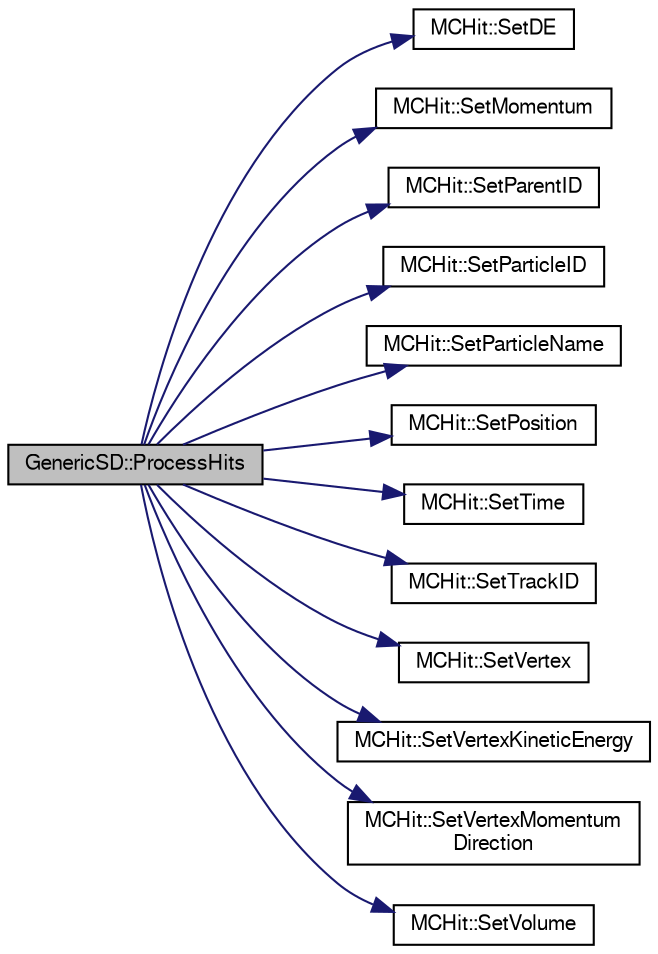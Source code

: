 digraph "GenericSD::ProcessHits"
{
  bgcolor="transparent";
  edge [fontname="FreeSans",fontsize="10",labelfontname="FreeSans",labelfontsize="10"];
  node [fontname="FreeSans",fontsize="10",shape=record];
  rankdir="LR";
  Node1 [label="GenericSD::ProcessHits",height=0.2,width=0.4,color="black", fillcolor="grey75", style="filled" fontcolor="black"];
  Node1 -> Node2 [color="midnightblue",fontsize="10",style="solid",fontname="FreeSans"];
  Node2 [label="MCHit::SetDE",height=0.2,width=0.4,color="black",URL="$dd/da5/classMCHit.html#a3047d31e8cb4f29d390d78c7aa825aa0"];
  Node1 -> Node3 [color="midnightblue",fontsize="10",style="solid",fontname="FreeSans"];
  Node3 [label="MCHit::SetMomentum",height=0.2,width=0.4,color="black",URL="$dd/da5/classMCHit.html#af06a3c7970939c2b98f6486396adafee"];
  Node1 -> Node4 [color="midnightblue",fontsize="10",style="solid",fontname="FreeSans"];
  Node4 [label="MCHit::SetParentID",height=0.2,width=0.4,color="black",URL="$dd/da5/classMCHit.html#a3a6416791e6b0bcced6fbc2572f0ab01"];
  Node1 -> Node5 [color="midnightblue",fontsize="10",style="solid",fontname="FreeSans"];
  Node5 [label="MCHit::SetParticleID",height=0.2,width=0.4,color="black",URL="$dd/da5/classMCHit.html#a8d9beebe9d4a6bcedca15598ad141fdf"];
  Node1 -> Node6 [color="midnightblue",fontsize="10",style="solid",fontname="FreeSans"];
  Node6 [label="MCHit::SetParticleName",height=0.2,width=0.4,color="black",URL="$dd/da5/classMCHit.html#ab6d892bbec039d6a49f14e66a28fc428"];
  Node1 -> Node7 [color="midnightblue",fontsize="10",style="solid",fontname="FreeSans"];
  Node7 [label="MCHit::SetPosition",height=0.2,width=0.4,color="black",URL="$dd/da5/classMCHit.html#ab4a6a93981a9c6573a1261a69a3299a3"];
  Node1 -> Node8 [color="midnightblue",fontsize="10",style="solid",fontname="FreeSans"];
  Node8 [label="MCHit::SetTime",height=0.2,width=0.4,color="black",URL="$dd/da5/classMCHit.html#aa788bb7da78118ae8a2e44527c4454a7"];
  Node1 -> Node9 [color="midnightblue",fontsize="10",style="solid",fontname="FreeSans"];
  Node9 [label="MCHit::SetTrackID",height=0.2,width=0.4,color="black",URL="$dd/da5/classMCHit.html#ab56c4a1aeca3134ba26899fe02e5bb43"];
  Node1 -> Node10 [color="midnightblue",fontsize="10",style="solid",fontname="FreeSans"];
  Node10 [label="MCHit::SetVertex",height=0.2,width=0.4,color="black",URL="$dd/da5/classMCHit.html#a5ac9d347a106ec559f9a6c948236ddf1"];
  Node1 -> Node11 [color="midnightblue",fontsize="10",style="solid",fontname="FreeSans"];
  Node11 [label="MCHit::SetVertexKineticEnergy",height=0.2,width=0.4,color="black",URL="$dd/da5/classMCHit.html#a3620b205d6c7650c2c163bd3d51038b6"];
  Node1 -> Node12 [color="midnightblue",fontsize="10",style="solid",fontname="FreeSans"];
  Node12 [label="MCHit::SetVertexMomentum\lDirection",height=0.2,width=0.4,color="black",URL="$dd/da5/classMCHit.html#aaff6b173b2667cbffb78b4f316ce5476"];
  Node1 -> Node13 [color="midnightblue",fontsize="10",style="solid",fontname="FreeSans"];
  Node13 [label="MCHit::SetVolume",height=0.2,width=0.4,color="black",URL="$dd/da5/classMCHit.html#aa392783321c04b07fcc4447473a4fcb9"];
}
